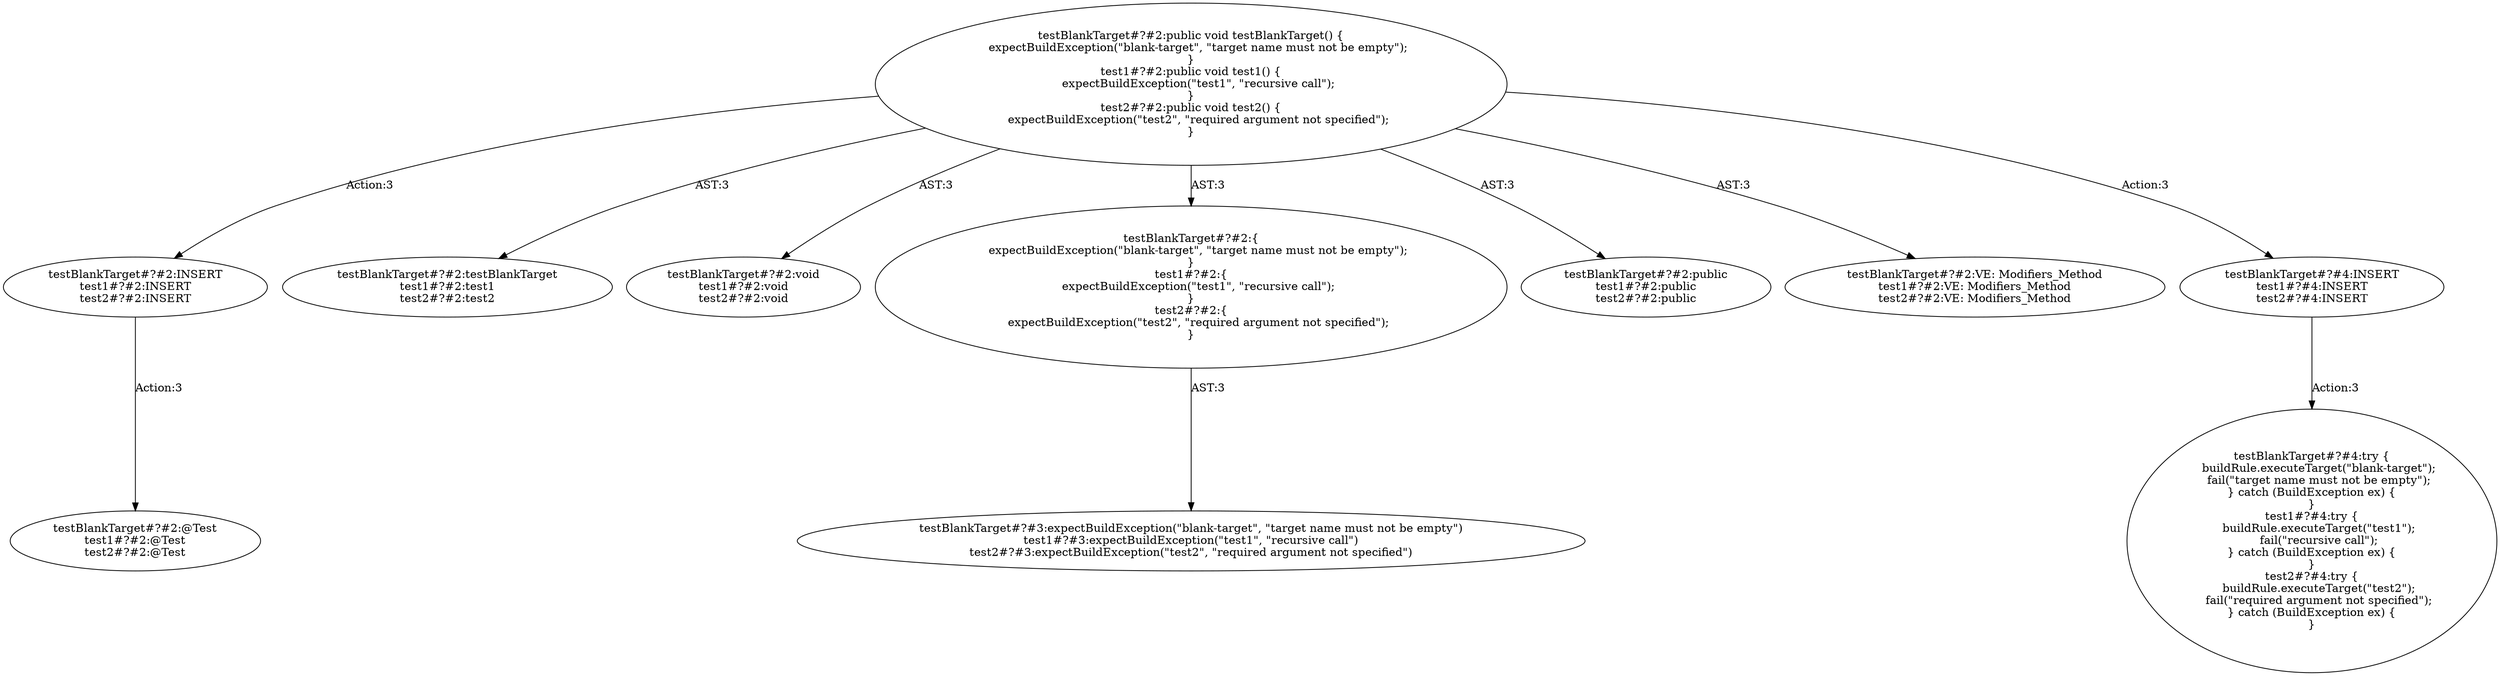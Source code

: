 digraph "Pattern" {
0 [label="testBlankTarget#?#2:INSERT
test1#?#2:INSERT
test2#?#2:INSERT" shape=ellipse]
1 [label="testBlankTarget#?#2:public void testBlankTarget() \{
    expectBuildException(\"blank-target\", \"target name must not be empty\");
\}
test1#?#2:public void test1() \{
    expectBuildException(\"test1\", \"recursive call\");
\}
test2#?#2:public void test2() \{
    expectBuildException(\"test2\", \"required argument not specified\");
\}" shape=ellipse]
2 [label="testBlankTarget#?#2:testBlankTarget
test1#?#2:test1
test2#?#2:test2" shape=ellipse]
3 [label="testBlankTarget#?#2:void
test1#?#2:void
test2#?#2:void" shape=ellipse]
4 [label="testBlankTarget#?#2:\{
    expectBuildException(\"blank-target\", \"target name must not be empty\");
\}
test1#?#2:\{
    expectBuildException(\"test1\", \"recursive call\");
\}
test2#?#2:\{
    expectBuildException(\"test2\", \"required argument not specified\");
\}" shape=ellipse]
5 [label="testBlankTarget#?#3:expectBuildException(\"blank-target\", \"target name must not be empty\")
test1#?#3:expectBuildException(\"test1\", \"recursive call\")
test2#?#3:expectBuildException(\"test2\", \"required argument not specified\")" shape=ellipse]
6 [label="testBlankTarget#?#2:public
test1#?#2:public
test2#?#2:public" shape=ellipse]
7 [label="testBlankTarget#?#2:VE: Modifiers_Method
test1#?#2:VE: Modifiers_Method
test2#?#2:VE: Modifiers_Method" shape=ellipse]
8 [label="testBlankTarget#?#4:INSERT
test1#?#4:INSERT
test2#?#4:INSERT" shape=ellipse]
9 [label="testBlankTarget#?#4:try \{
    buildRule.executeTarget(\"blank-target\");
    fail(\"target name must not be empty\");
\} catch (BuildException ex) \{
\}
test1#?#4:try \{
    buildRule.executeTarget(\"test1\");
    fail(\"recursive call\");
\} catch (BuildException ex) \{
\}
test2#?#4:try \{
    buildRule.executeTarget(\"test2\");
    fail(\"required argument not specified\");
\} catch (BuildException ex) \{
\}" shape=ellipse]
10 [label="testBlankTarget#?#2:@Test
test1#?#2:@Test
test2#?#2:@Test" shape=ellipse]
0 -> 10 [label="Action:3"];
1 -> 0 [label="Action:3"];
1 -> 2 [label="AST:3"];
1 -> 3 [label="AST:3"];
1 -> 4 [label="AST:3"];
1 -> 6 [label="AST:3"];
1 -> 7 [label="AST:3"];
1 -> 8 [label="Action:3"];
4 -> 5 [label="AST:3"];
8 -> 9 [label="Action:3"];
}